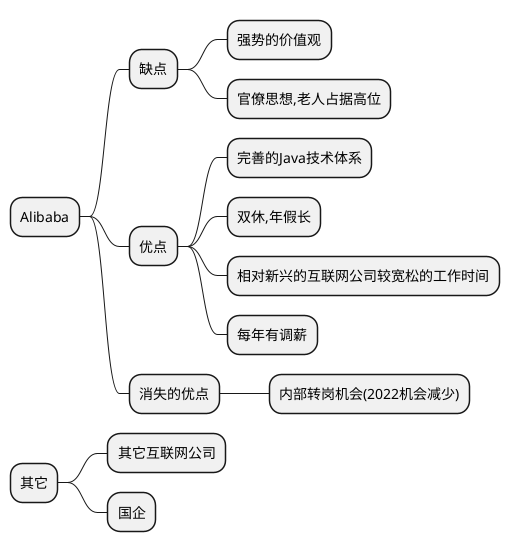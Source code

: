 @startmindmap 中国
* Alibaba
** 缺点
*** 强势的价值观
*** 官僚思想,老人占据高位


** 优点
*** 完善的Java技术体系
*** 双休,年假长
*** 相对新兴的互联网公司较宽松的工作时间
*** 每年有调薪

** 消失的优点
*** 内部转岗机会(2022机会减少)


* 其它
** 其它互联网公司


** 国企


@endmindmap